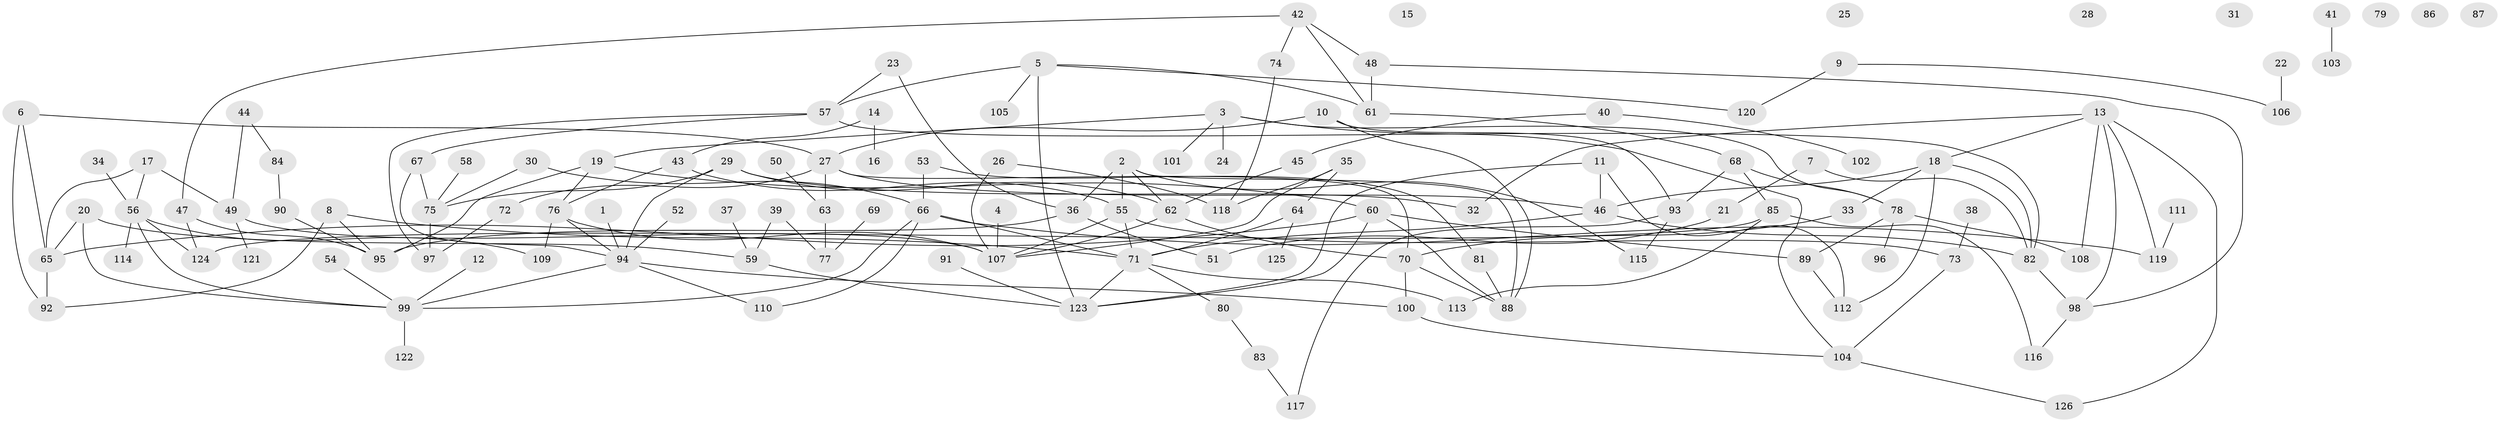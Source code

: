 // Generated by graph-tools (version 1.1) at 2025/33/03/09/25 02:33:35]
// undirected, 126 vertices, 176 edges
graph export_dot {
graph [start="1"]
  node [color=gray90,style=filled];
  1;
  2;
  3;
  4;
  5;
  6;
  7;
  8;
  9;
  10;
  11;
  12;
  13;
  14;
  15;
  16;
  17;
  18;
  19;
  20;
  21;
  22;
  23;
  24;
  25;
  26;
  27;
  28;
  29;
  30;
  31;
  32;
  33;
  34;
  35;
  36;
  37;
  38;
  39;
  40;
  41;
  42;
  43;
  44;
  45;
  46;
  47;
  48;
  49;
  50;
  51;
  52;
  53;
  54;
  55;
  56;
  57;
  58;
  59;
  60;
  61;
  62;
  63;
  64;
  65;
  66;
  67;
  68;
  69;
  70;
  71;
  72;
  73;
  74;
  75;
  76;
  77;
  78;
  79;
  80;
  81;
  82;
  83;
  84;
  85;
  86;
  87;
  88;
  89;
  90;
  91;
  92;
  93;
  94;
  95;
  96;
  97;
  98;
  99;
  100;
  101;
  102;
  103;
  104;
  105;
  106;
  107;
  108;
  109;
  110;
  111;
  112;
  113;
  114;
  115;
  116;
  117;
  118;
  119;
  120;
  121;
  122;
  123;
  124;
  125;
  126;
  1 -- 94;
  2 -- 36;
  2 -- 55;
  2 -- 62;
  2 -- 88;
  2 -- 115;
  3 -- 19;
  3 -- 24;
  3 -- 78;
  3 -- 101;
  3 -- 104;
  4 -- 107;
  5 -- 57;
  5 -- 61;
  5 -- 105;
  5 -- 120;
  5 -- 123;
  6 -- 27;
  6 -- 65;
  6 -- 92;
  7 -- 21;
  7 -- 82;
  8 -- 71;
  8 -- 92;
  8 -- 95;
  9 -- 106;
  9 -- 120;
  10 -- 27;
  10 -- 88;
  10 -- 93;
  11 -- 46;
  11 -- 112;
  11 -- 123;
  12 -- 99;
  13 -- 18;
  13 -- 32;
  13 -- 98;
  13 -- 108;
  13 -- 119;
  13 -- 126;
  14 -- 16;
  14 -- 43;
  17 -- 49;
  17 -- 56;
  17 -- 65;
  18 -- 33;
  18 -- 46;
  18 -- 82;
  18 -- 112;
  19 -- 60;
  19 -- 76;
  19 -- 95;
  20 -- 59;
  20 -- 65;
  20 -- 99;
  21 -- 51;
  22 -- 106;
  23 -- 36;
  23 -- 57;
  26 -- 107;
  26 -- 118;
  27 -- 46;
  27 -- 63;
  27 -- 70;
  27 -- 72;
  29 -- 32;
  29 -- 62;
  29 -- 75;
  29 -- 94;
  30 -- 66;
  30 -- 75;
  33 -- 70;
  34 -- 56;
  35 -- 64;
  35 -- 107;
  35 -- 118;
  36 -- 51;
  36 -- 95;
  37 -- 59;
  38 -- 73;
  39 -- 59;
  39 -- 77;
  40 -- 45;
  40 -- 102;
  41 -- 103;
  42 -- 47;
  42 -- 48;
  42 -- 61;
  42 -- 74;
  43 -- 55;
  43 -- 76;
  44 -- 49;
  44 -- 84;
  45 -- 62;
  46 -- 71;
  46 -- 82;
  47 -- 95;
  47 -- 124;
  48 -- 61;
  48 -- 98;
  49 -- 107;
  49 -- 121;
  50 -- 63;
  52 -- 94;
  53 -- 66;
  53 -- 81;
  54 -- 99;
  55 -- 71;
  55 -- 73;
  55 -- 107;
  56 -- 99;
  56 -- 109;
  56 -- 114;
  56 -- 124;
  57 -- 67;
  57 -- 82;
  57 -- 97;
  58 -- 75;
  59 -- 123;
  60 -- 65;
  60 -- 88;
  60 -- 89;
  60 -- 123;
  61 -- 68;
  62 -- 70;
  62 -- 107;
  63 -- 77;
  64 -- 71;
  64 -- 125;
  65 -- 92;
  66 -- 71;
  66 -- 99;
  66 -- 110;
  66 -- 119;
  67 -- 75;
  67 -- 94;
  68 -- 78;
  68 -- 85;
  68 -- 93;
  69 -- 77;
  70 -- 88;
  70 -- 100;
  71 -- 80;
  71 -- 113;
  71 -- 123;
  72 -- 97;
  73 -- 104;
  74 -- 118;
  75 -- 97;
  76 -- 94;
  76 -- 107;
  76 -- 109;
  78 -- 89;
  78 -- 96;
  78 -- 108;
  80 -- 83;
  81 -- 88;
  82 -- 98;
  83 -- 117;
  84 -- 90;
  85 -- 113;
  85 -- 116;
  85 -- 124;
  89 -- 112;
  90 -- 95;
  91 -- 123;
  93 -- 115;
  93 -- 117;
  94 -- 99;
  94 -- 100;
  94 -- 110;
  98 -- 116;
  99 -- 122;
  100 -- 104;
  104 -- 126;
  111 -- 119;
}
